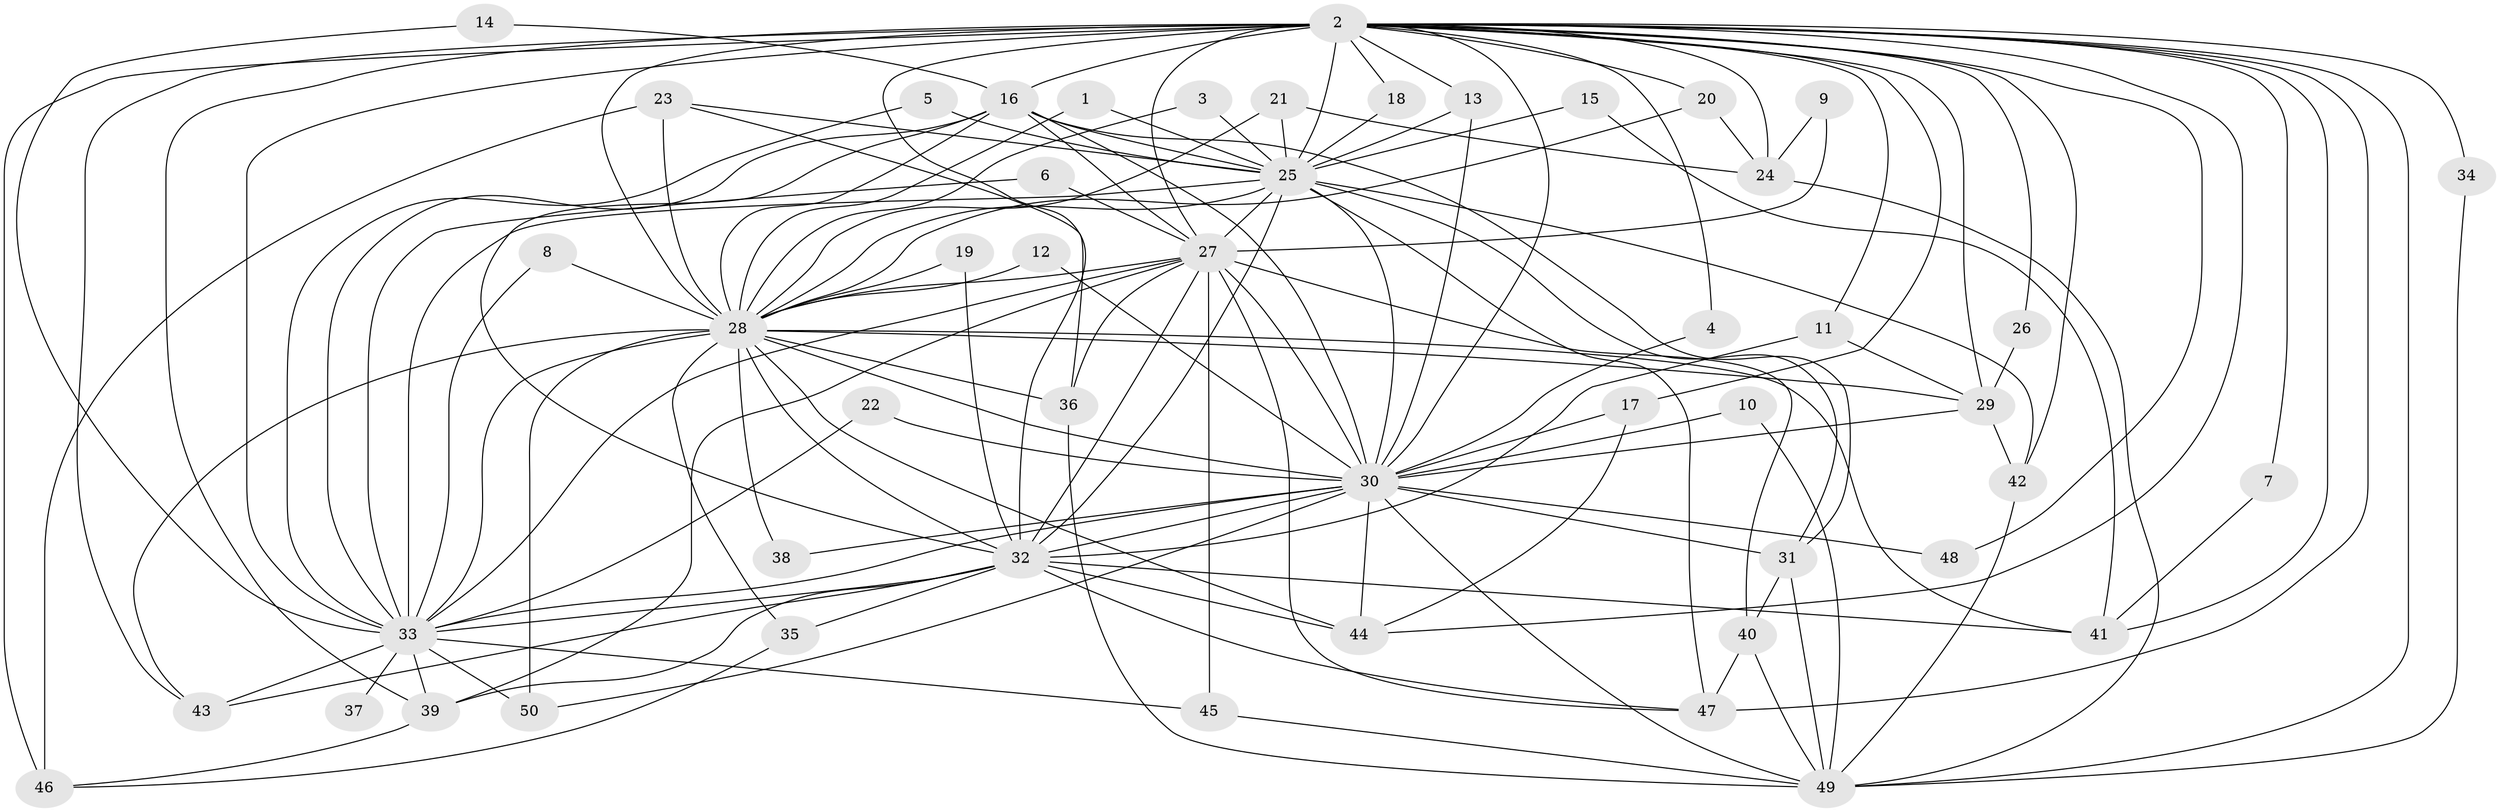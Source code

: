 // original degree distribution, {31: 0.01, 16: 0.01, 15: 0.01, 23: 0.01, 18: 0.02, 26: 0.01, 17: 0.01, 29: 0.01, 12: 0.01, 2: 0.54, 3: 0.21, 5: 0.06, 10: 0.01, 6: 0.01, 4: 0.07}
// Generated by graph-tools (version 1.1) at 2025/25/03/09/25 03:25:51]
// undirected, 50 vertices, 138 edges
graph export_dot {
graph [start="1"]
  node [color=gray90,style=filled];
  1;
  2;
  3;
  4;
  5;
  6;
  7;
  8;
  9;
  10;
  11;
  12;
  13;
  14;
  15;
  16;
  17;
  18;
  19;
  20;
  21;
  22;
  23;
  24;
  25;
  26;
  27;
  28;
  29;
  30;
  31;
  32;
  33;
  34;
  35;
  36;
  37;
  38;
  39;
  40;
  41;
  42;
  43;
  44;
  45;
  46;
  47;
  48;
  49;
  50;
  1 -- 25 [weight=1.0];
  1 -- 28 [weight=1.0];
  2 -- 4 [weight=1.0];
  2 -- 7 [weight=1.0];
  2 -- 11 [weight=1.0];
  2 -- 13 [weight=1.0];
  2 -- 16 [weight=2.0];
  2 -- 17 [weight=1.0];
  2 -- 18 [weight=1.0];
  2 -- 20 [weight=1.0];
  2 -- 24 [weight=1.0];
  2 -- 25 [weight=5.0];
  2 -- 26 [weight=1.0];
  2 -- 27 [weight=3.0];
  2 -- 28 [weight=4.0];
  2 -- 29 [weight=2.0];
  2 -- 30 [weight=2.0];
  2 -- 32 [weight=2.0];
  2 -- 33 [weight=3.0];
  2 -- 34 [weight=1.0];
  2 -- 39 [weight=1.0];
  2 -- 41 [weight=1.0];
  2 -- 42 [weight=1.0];
  2 -- 43 [weight=1.0];
  2 -- 44 [weight=1.0];
  2 -- 46 [weight=2.0];
  2 -- 47 [weight=2.0];
  2 -- 48 [weight=1.0];
  2 -- 49 [weight=1.0];
  3 -- 25 [weight=1.0];
  3 -- 28 [weight=1.0];
  4 -- 30 [weight=1.0];
  5 -- 25 [weight=1.0];
  5 -- 33 [weight=1.0];
  6 -- 27 [weight=1.0];
  6 -- 33 [weight=1.0];
  7 -- 41 [weight=1.0];
  8 -- 28 [weight=1.0];
  8 -- 33 [weight=1.0];
  9 -- 24 [weight=1.0];
  9 -- 27 [weight=1.0];
  10 -- 30 [weight=1.0];
  10 -- 49 [weight=1.0];
  11 -- 29 [weight=1.0];
  11 -- 32 [weight=1.0];
  12 -- 28 [weight=1.0];
  12 -- 30 [weight=1.0];
  13 -- 25 [weight=1.0];
  13 -- 30 [weight=1.0];
  14 -- 16 [weight=1.0];
  14 -- 33 [weight=1.0];
  15 -- 25 [weight=1.0];
  15 -- 41 [weight=1.0];
  16 -- 25 [weight=3.0];
  16 -- 27 [weight=1.0];
  16 -- 28 [weight=1.0];
  16 -- 30 [weight=1.0];
  16 -- 31 [weight=1.0];
  16 -- 32 [weight=1.0];
  16 -- 33 [weight=1.0];
  17 -- 30 [weight=1.0];
  17 -- 44 [weight=1.0];
  18 -- 25 [weight=1.0];
  19 -- 28 [weight=1.0];
  19 -- 32 [weight=1.0];
  20 -- 24 [weight=1.0];
  20 -- 28 [weight=1.0];
  21 -- 24 [weight=1.0];
  21 -- 25 [weight=1.0];
  21 -- 28 [weight=1.0];
  22 -- 30 [weight=1.0];
  22 -- 33 [weight=1.0];
  23 -- 25 [weight=1.0];
  23 -- 28 [weight=2.0];
  23 -- 36 [weight=1.0];
  23 -- 46 [weight=1.0];
  24 -- 49 [weight=1.0];
  25 -- 27 [weight=3.0];
  25 -- 28 [weight=2.0];
  25 -- 30 [weight=2.0];
  25 -- 31 [weight=1.0];
  25 -- 32 [weight=2.0];
  25 -- 33 [weight=2.0];
  25 -- 42 [weight=1.0];
  25 -- 47 [weight=1.0];
  26 -- 29 [weight=1.0];
  27 -- 28 [weight=1.0];
  27 -- 30 [weight=3.0];
  27 -- 32 [weight=1.0];
  27 -- 33 [weight=1.0];
  27 -- 36 [weight=1.0];
  27 -- 39 [weight=1.0];
  27 -- 40 [weight=1.0];
  27 -- 45 [weight=2.0];
  27 -- 47 [weight=1.0];
  28 -- 29 [weight=1.0];
  28 -- 30 [weight=1.0];
  28 -- 32 [weight=1.0];
  28 -- 33 [weight=1.0];
  28 -- 35 [weight=1.0];
  28 -- 36 [weight=1.0];
  28 -- 38 [weight=1.0];
  28 -- 41 [weight=2.0];
  28 -- 43 [weight=1.0];
  28 -- 44 [weight=1.0];
  28 -- 50 [weight=1.0];
  29 -- 30 [weight=1.0];
  29 -- 42 [weight=1.0];
  30 -- 31 [weight=1.0];
  30 -- 32 [weight=1.0];
  30 -- 33 [weight=2.0];
  30 -- 38 [weight=1.0];
  30 -- 44 [weight=1.0];
  30 -- 48 [weight=1.0];
  30 -- 49 [weight=1.0];
  30 -- 50 [weight=1.0];
  31 -- 40 [weight=1.0];
  31 -- 49 [weight=1.0];
  32 -- 33 [weight=1.0];
  32 -- 35 [weight=1.0];
  32 -- 39 [weight=1.0];
  32 -- 41 [weight=1.0];
  32 -- 43 [weight=1.0];
  32 -- 44 [weight=2.0];
  32 -- 47 [weight=1.0];
  33 -- 37 [weight=1.0];
  33 -- 39 [weight=1.0];
  33 -- 43 [weight=1.0];
  33 -- 45 [weight=1.0];
  33 -- 50 [weight=1.0];
  34 -- 49 [weight=1.0];
  35 -- 46 [weight=1.0];
  36 -- 49 [weight=1.0];
  39 -- 46 [weight=1.0];
  40 -- 47 [weight=1.0];
  40 -- 49 [weight=1.0];
  42 -- 49 [weight=1.0];
  45 -- 49 [weight=1.0];
}
